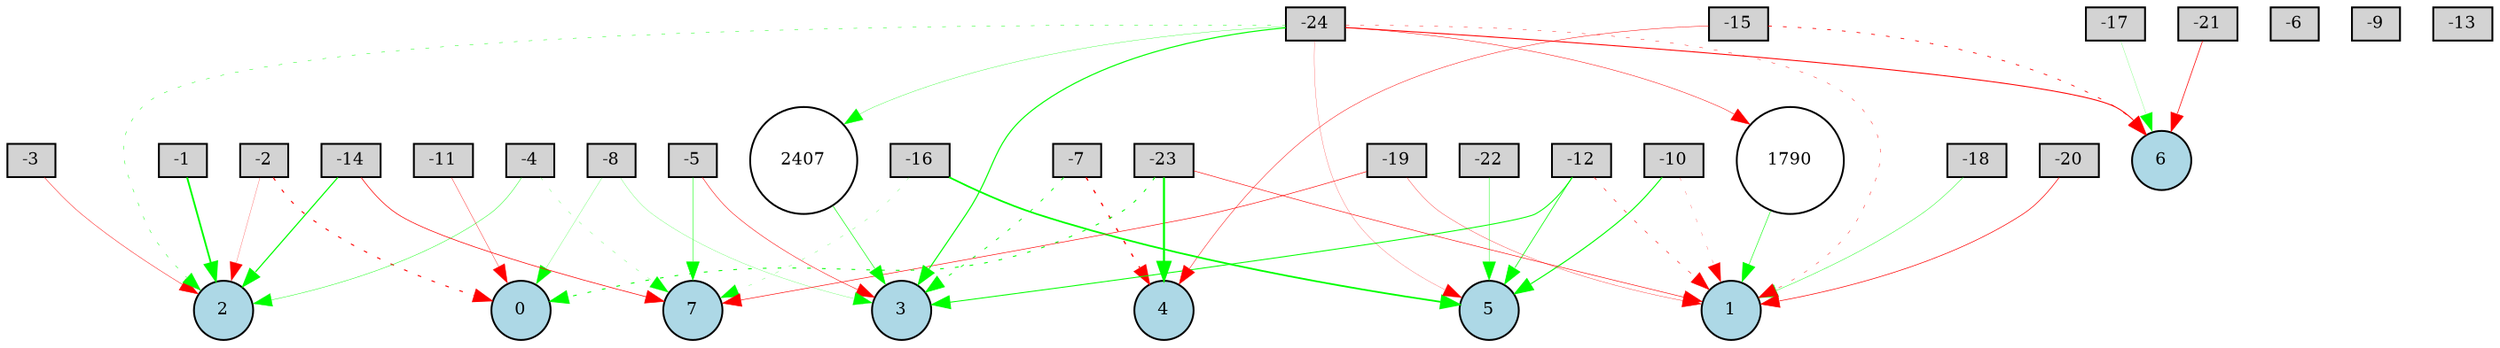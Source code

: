 digraph {
	node [fontsize=9 height=0.2 shape=circle width=0.2]
	-1 [fillcolor=lightgray shape=box style=filled]
	-2 [fillcolor=lightgray shape=box style=filled]
	-3 [fillcolor=lightgray shape=box style=filled]
	-4 [fillcolor=lightgray shape=box style=filled]
	-5 [fillcolor=lightgray shape=box style=filled]
	-6 [fillcolor=lightgray shape=box style=filled]
	-7 [fillcolor=lightgray shape=box style=filled]
	-8 [fillcolor=lightgray shape=box style=filled]
	-9 [fillcolor=lightgray shape=box style=filled]
	-10 [fillcolor=lightgray shape=box style=filled]
	-11 [fillcolor=lightgray shape=box style=filled]
	-12 [fillcolor=lightgray shape=box style=filled]
	-13 [fillcolor=lightgray shape=box style=filled]
	-14 [fillcolor=lightgray shape=box style=filled]
	-15 [fillcolor=lightgray shape=box style=filled]
	-16 [fillcolor=lightgray shape=box style=filled]
	-17 [fillcolor=lightgray shape=box style=filled]
	-18 [fillcolor=lightgray shape=box style=filled]
	-19 [fillcolor=lightgray shape=box style=filled]
	-20 [fillcolor=lightgray shape=box style=filled]
	-21 [fillcolor=lightgray shape=box style=filled]
	-22 [fillcolor=lightgray shape=box style=filled]
	-23 [fillcolor=lightgray shape=box style=filled]
	-24 [fillcolor=lightgray shape=box style=filled]
	0 [fillcolor=lightblue style=filled]
	1 [fillcolor=lightblue style=filled]
	2 [fillcolor=lightblue style=filled]
	3 [fillcolor=lightblue style=filled]
	4 [fillcolor=lightblue style=filled]
	5 [fillcolor=lightblue style=filled]
	6 [fillcolor=lightblue style=filled]
	7 [fillcolor=lightblue style=filled]
	2407 [fillcolor=white style=filled]
	1790 [fillcolor=white style=filled]
	-12 -> 5 [color=green penwidth=0.3890259513497506 style=solid]
	-12 -> 3 [color=green penwidth=0.5115839260182323 style=solid]
	-5 -> 3 [color=red penwidth=0.269239730042509 style=solid]
	-2 -> 0 [color=red penwidth=0.5553057104654424 style=dotted]
	-10 -> 5 [color=green penwidth=0.5702083500399008 style=solid]
	-8 -> 3 [color=green penwidth=0.12188542884473799 style=solid]
	-11 -> 0 [color=red penwidth=0.1946585438116456 style=solid]
	-23 -> 1 [color=red penwidth=0.3083772445519988 style=solid]
	-24 -> 5 [color=red penwidth=0.12133671520516962 style=solid]
	-3 -> 2 [color=red penwidth=0.23092668751285816 style=solid]
	-20 -> 1 [color=red penwidth=0.3493601803961627 style=solid]
	-10 -> 1 [color=red penwidth=0.12579575765907436 style=dotted]
	-1 -> 2 [color=green penwidth=0.9716676680324449 style=solid]
	-18 -> 1 [color=green penwidth=0.21654064078978724 style=solid]
	-19 -> 1 [color=red penwidth=0.17411892186948452 style=solid]
	-24 -> 2 [color=green penwidth=0.22685820445801863 style=dotted]
	-24 -> 3 [color=green penwidth=0.5898319025288228 style=solid]
	-4 -> 2 [color=green penwidth=0.21782330810028355 style=solid]
	-7 -> 4 [color=red penwidth=0.6798279334227355 style=dotted]
	-8 -> 0 [color=green penwidth=0.12426359549254644 style=solid]
	-15 -> 6 [color=red penwidth=0.4201139465903714 style=dotted]
	-22 -> 5 [color=green penwidth=0.21730207439196675 style=solid]
	-24 -> 1 [color=red penwidth=0.21524996846796857 style=dotted]
	-14 -> 2 [color=green penwidth=0.6213057231214735 style=solid]
	-23 -> 0 [color=green penwidth=0.5098852880487974 style=dotted]
	-14 -> 7 [color=red penwidth=0.3616883844963691 style=solid]
	-15 -> 4 [color=red penwidth=0.2435462404662835 style=solid]
	-2 -> 2 [color=red penwidth=0.12305000233256369 style=solid]
	-16 -> 5 [color=green penwidth=0.927148400804262 style=solid]
	-16 -> 7 [color=green penwidth=0.12701452839973112 style=dotted]
	-12 -> 1 [color=red penwidth=0.2903621084637995 style=dotted]
	-19 -> 7 [color=red penwidth=0.31481105368271234 style=solid]
	-23 -> 4 [color=green penwidth=1.118938333018458 style=solid]
	-4 -> 7 [color=green penwidth=0.1299664901790024 style=dotted]
	-21 -> 6 [color=red penwidth=0.3606450985530584 style=solid]
	-24 -> 6 [color=red penwidth=0.5138028110699129 style=solid]
	-7 -> 3 [color=green penwidth=0.4399563455351865 style=dotted]
	-24 -> 1790 [color=red penwidth=0.25147301979273884 style=solid]
	1790 -> 1 [color=green penwidth=0.29203590671818414 style=solid]
	-24 -> 2407 [color=green penwidth=0.16309882177222146 style=solid]
	2407 -> 3 [color=green penwidth=0.3225051052212691 style=solid]
	-17 -> 6 [color=green penwidth=0.10734941804247627 style=solid]
	-5 -> 7 [color=green penwidth=0.26153965462734186 style=solid]
}
